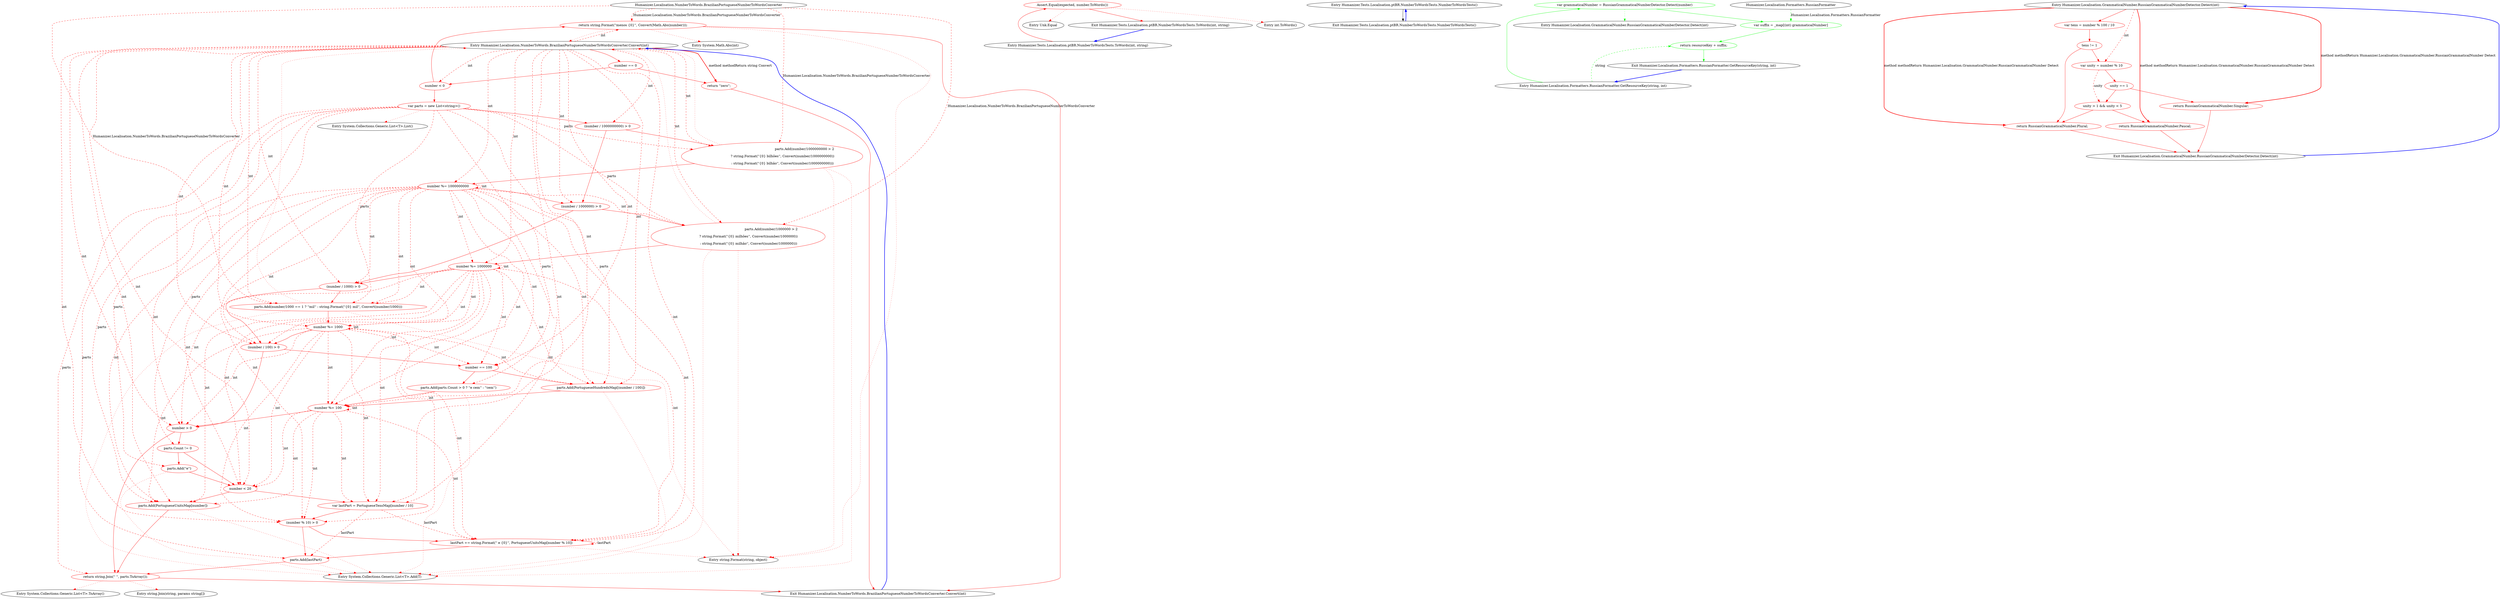 digraph  {
n37 [label="Humanizer.Localisation.NumberToWords.BrazilianPortugueseNumberToWordsConverter", span=""];
n0 [label="Entry Humanizer.Localisation.NumberToWords.BrazilianPortugueseNumberToWordsConverter.Convert(int)", span="11-11", cluster="Humanizer.Localisation.NumberToWords.BrazilianPortugueseNumberToWordsConverter.Convert(int)"];
n1 [label="number == 0", span="13-13", cluster="Humanizer.Localisation.NumberToWords.BrazilianPortugueseNumberToWordsConverter.Convert(int)", color=red, community=0];
n3 [label="number < 0", span="16-16", cluster="Humanizer.Localisation.NumberToWords.BrazilianPortugueseNumberToWordsConverter.Convert(int)", color=red, community=0];
n4 [label="return string.Format(''menos {0}'', Convert(Math.Abs(number)));", span="17-17", cluster="Humanizer.Localisation.NumberToWords.BrazilianPortugueseNumberToWordsConverter.Convert(int)", color=red, community=0];
n6 [label="(number / 1000000000) > 0", span="21-21", cluster="Humanizer.Localisation.NumberToWords.BrazilianPortugueseNumberToWordsConverter.Convert(int)", color=red, community=0];
n7 [label="parts.Add(number/1000000000 > 2\r\n                    ? string.Format(''{0} bilhões'', Convert(number/1000000000))\r\n                    : string.Format(''{0} bilhão'', Convert(number/1000000000)))", span="23-25", cluster="Humanizer.Localisation.NumberToWords.BrazilianPortugueseNumberToWordsConverter.Convert(int)", color=red, community=1];
n8 [label="number %= 1000000000", span="27-27", cluster="Humanizer.Localisation.NumberToWords.BrazilianPortugueseNumberToWordsConverter.Convert(int)", color=red, community=0];
n9 [label="(number / 1000000) > 0", span="30-30", cluster="Humanizer.Localisation.NumberToWords.BrazilianPortugueseNumberToWordsConverter.Convert(int)", color=red, community=0];
n10 [label="parts.Add(number/1000000 > 2\r\n                    ? string.Format(''{0} milhões'', Convert(number/1000000))\r\n                    : string.Format(''{0} milhão'', Convert(number/1000000)))", span="32-34", cluster="Humanizer.Localisation.NumberToWords.BrazilianPortugueseNumberToWordsConverter.Convert(int)", color=red, community=1];
n11 [label="number %= 1000000", span="36-36", cluster="Humanizer.Localisation.NumberToWords.BrazilianPortugueseNumberToWordsConverter.Convert(int)", color=red, community=0];
n12 [label="(number / 1000) > 0", span="39-39", cluster="Humanizer.Localisation.NumberToWords.BrazilianPortugueseNumberToWordsConverter.Convert(int)", color=red, community=0];
n13 [label="parts.Add(number/1000 == 1 ? ''mil'' : string.Format(''{0} mil'', Convert(number/1000)))", span="41-41", cluster="Humanizer.Localisation.NumberToWords.BrazilianPortugueseNumberToWordsConverter.Convert(int)", color=red, community=0];
n14 [label="number %= 1000", span="42-42", cluster="Humanizer.Localisation.NumberToWords.BrazilianPortugueseNumberToWordsConverter.Convert(int)", color=red, community=0];
n15 [label="(number / 100) > 0", span="45-45", cluster="Humanizer.Localisation.NumberToWords.BrazilianPortugueseNumberToWordsConverter.Convert(int)", color=red, community=0];
n16 [label="number == 100", span="47-47", cluster="Humanizer.Localisation.NumberToWords.BrazilianPortugueseNumberToWordsConverter.Convert(int)", color=red, community=0];
n18 [label="parts.Add(PortugueseHundredsMap[(number / 100)])", span="50-50", cluster="Humanizer.Localisation.NumberToWords.BrazilianPortugueseNumberToWordsConverter.Convert(int)", color=red, community=0];
n19 [label="number %= 100", span="52-52", cluster="Humanizer.Localisation.NumberToWords.BrazilianPortugueseNumberToWordsConverter.Convert(int)", color=red, community=0];
n20 [label="number > 0", span="55-55", cluster="Humanizer.Localisation.NumberToWords.BrazilianPortugueseNumberToWordsConverter.Convert(int)", color=red, community=0];
n23 [label="number < 20", span="60-60", cluster="Humanizer.Localisation.NumberToWords.BrazilianPortugueseNumberToWordsConverter.Convert(int)", color=red, community=0];
n24 [label="parts.Add(PortugueseUnitsMap[number])", span="61-61", cluster="Humanizer.Localisation.NumberToWords.BrazilianPortugueseNumberToWordsConverter.Convert(int)", color=red, community=0];
n25 [label="var lastPart = PortugueseTensMap[number / 10]", span="64-64", cluster="Humanizer.Localisation.NumberToWords.BrazilianPortugueseNumberToWordsConverter.Convert(int)", color=red, community=0];
n26 [label="(number % 10) > 0", span="65-65", cluster="Humanizer.Localisation.NumberToWords.BrazilianPortugueseNumberToWordsConverter.Convert(int)", color=red, community=0];
n27 [label="lastPart += string.Format('' e {0}'', PortugueseUnitsMap[number % 10])", span="66-66", cluster="Humanizer.Localisation.NumberToWords.BrazilianPortugueseNumberToWordsConverter.Convert(int)", color=red, community=0];
n2 [label="return ''zero'';", span="14-14", cluster="Humanizer.Localisation.NumberToWords.BrazilianPortugueseNumberToWordsConverter.Convert(int)", color=red, community=0];
n5 [label="var parts = new List<string>()", span="19-19", cluster="Humanizer.Localisation.NumberToWords.BrazilianPortugueseNumberToWordsConverter.Convert(int)", color=red, community=0];
n33 [label="Entry System.Collections.Generic.List<T>.List()", span="0-0", cluster="System.Collections.Generic.List<T>.List()"];
n17 [label="parts.Add(parts.Count > 0 ? ''e cem'' : ''cem'')", span="48-48", cluster="Humanizer.Localisation.NumberToWords.BrazilianPortugueseNumberToWordsConverter.Convert(int)", color=red, community=0];
n21 [label="parts.Count != 0", span="57-57", cluster="Humanizer.Localisation.NumberToWords.BrazilianPortugueseNumberToWordsConverter.Convert(int)", color=red, community=0];
n22 [label="parts.Add(''e'')", span="58-58", cluster="Humanizer.Localisation.NumberToWords.BrazilianPortugueseNumberToWordsConverter.Convert(int)", color=red, community=0];
n28 [label="parts.Add(lastPart)", span="68-68", cluster="Humanizer.Localisation.NumberToWords.BrazilianPortugueseNumberToWordsConverter.Convert(int)", color=red, community=0];
n29 [label="return string.Join('' '', parts.ToArray());", span="72-72", cluster="Humanizer.Localisation.NumberToWords.BrazilianPortugueseNumberToWordsConverter.Convert(int)", color=red, community=0];
n32 [label="Entry string.Format(string, object)", span="0-0", cluster="string.Format(string, object)"];
n34 [label="Entry System.Collections.Generic.List<T>.Add(T)", span="0-0", cluster="System.Collections.Generic.List<T>.Add(T)"];
n30 [label="Exit Humanizer.Localisation.NumberToWords.BrazilianPortugueseNumberToWordsConverter.Convert(int)", span="11-11", cluster="Humanizer.Localisation.NumberToWords.BrazilianPortugueseNumberToWordsConverter.Convert(int)"];
n31 [label="Entry System.Math.Abs(int)", span="0-0", cluster="System.Math.Abs(int)"];
n35 [label="Entry System.Collections.Generic.List<T>.ToArray()", span="0-0", cluster="System.Collections.Generic.List<T>.ToArray()"];
n36 [label="Entry string.Join(string, params string[])", span="0-0", cluster="string.Join(string, params string[])"];
m2_6 [label="Entry Unk.Equal", span="", cluster="Unk.Equal", file="NumberToWordsTests.cs"];
m2_0 [label="Entry Humanizer.Tests.Localisation.ptBR.NumberToWordsTests.NumberToWordsTests()", span="7-7", cluster="Humanizer.Tests.Localisation.ptBR.NumberToWordsTests.NumberToWordsTests()", file="NumberToWordsTests.cs"];
m2_1 [label="Exit Humanizer.Tests.Localisation.ptBR.NumberToWordsTests.NumberToWordsTests()", span="7-7", cluster="Humanizer.Tests.Localisation.ptBR.NumberToWordsTests.NumberToWordsTests()", file="NumberToWordsTests.cs"];
m2_2 [label="Entry Humanizer.Tests.Localisation.ptBR.NumberToWordsTests.ToWords(int, string)", span="41-41", cluster="Humanizer.Tests.Localisation.ptBR.NumberToWordsTests.ToWords(int, string)", file="NumberToWordsTests.cs"];
m2_3 [label="Assert.Equal(expected, number.ToWords())", span="43-43", cluster="Humanizer.Tests.Localisation.ptBR.NumberToWordsTests.ToWords(int, string)", color=red, community=0, file="NumberToWordsTests.cs"];
m2_4 [label="Exit Humanizer.Tests.Localisation.ptBR.NumberToWordsTests.ToWords(int, string)", span="41-41", cluster="Humanizer.Tests.Localisation.ptBR.NumberToWordsTests.ToWords(int, string)", file="NumberToWordsTests.cs"];
m2_5 [label="Entry int.ToWords()", span="28-28", cluster="int.ToWords()", file="NumberToWordsTests.cs"];
m3_5 [label="Entry Humanizer.Localisation.GrammaticalNumber.RussianGrammaticalNumberDetector.Detect(int)", span="4-4", cluster="Humanizer.Localisation.GrammaticalNumber.RussianGrammaticalNumberDetector.Detect(int)", file="RussianFormatter.cs"];
m3_0 [label="Entry Humanizer.Localisation.Formatters.RussianFormatter.GetResourceKey(string, int)", span="8-8", cluster="Humanizer.Localisation.Formatters.RussianFormatter.GetResourceKey(string, int)", file="RussianFormatter.cs"];
m3_1 [label="var grammaticalNumber = RussianGrammaticalNumberDetector.Detect(number)", span="10-10", cluster="Humanizer.Localisation.Formatters.RussianFormatter.GetResourceKey(string, int)", color=green, community=0, file="RussianFormatter.cs"];
m3_3 [label="return resourceKey + suffix;", span="12-12", cluster="Humanizer.Localisation.Formatters.RussianFormatter.GetResourceKey(string, int)", color=green, community=0, file="RussianFormatter.cs"];
m3_2 [label="var suffix = _map[(int) grammaticalNumber]", span="11-11", cluster="Humanizer.Localisation.Formatters.RussianFormatter.GetResourceKey(string, int)", color=green, community=0, file="RussianFormatter.cs"];
m3_4 [label="Exit Humanizer.Localisation.Formatters.RussianFormatter.GetResourceKey(string, int)", span="8-8", cluster="Humanizer.Localisation.Formatters.RussianFormatter.GetResourceKey(string, int)", file="RussianFormatter.cs"];
m3_6 [label="Humanizer.Localisation.Formatters.RussianFormatter", span="", file="RussianFormatter.cs"];
m5_0 [label="Entry Humanizer.Localisation.GrammaticalNumber.RussianGrammaticalNumberDetector.Detect(int)", span="4-4", cluster="Humanizer.Localisation.GrammaticalNumber.RussianGrammaticalNumberDetector.Detect(int)", file="RussianGrammaticalNumberDetector.cs"];
m5_1 [label="var tens = number % 100 / 10", span="6-6", cluster="Humanizer.Localisation.GrammaticalNumber.RussianGrammaticalNumberDetector.Detect(int)", color=red, community=0, file="RussianGrammaticalNumberDetector.cs"];
m5_3 [label="var unity = number % 10", span="9-9", cluster="Humanizer.Localisation.GrammaticalNumber.RussianGrammaticalNumberDetector.Detect(int)", color=red, community=0, file="RussianGrammaticalNumberDetector.cs"];
m5_2 [label="tens != 1", span="7-7", cluster="Humanizer.Localisation.GrammaticalNumber.RussianGrammaticalNumberDetector.Detect(int)", color=red, community=0, file="RussianGrammaticalNumberDetector.cs"];
m5_8 [label="return RussianGrammaticalNumber.Plural;", span="18-18", cluster="Humanizer.Localisation.GrammaticalNumber.RussianGrammaticalNumberDetector.Detect(int)", color=red, community=0, file="RussianGrammaticalNumberDetector.cs"];
m5_4 [label="unity == 1", span="11-11", cluster="Humanizer.Localisation.GrammaticalNumber.RussianGrammaticalNumberDetector.Detect(int)", color=red, community=0, file="RussianGrammaticalNumberDetector.cs"];
m5_6 [label="unity > 1 && unity < 5", span="14-14", cluster="Humanizer.Localisation.GrammaticalNumber.RussianGrammaticalNumberDetector.Detect(int)", color=red, community=0, file="RussianGrammaticalNumberDetector.cs"];
m5_5 [label="return RussianGrammaticalNumber.Singular;", span="12-12", cluster="Humanizer.Localisation.GrammaticalNumber.RussianGrammaticalNumberDetector.Detect(int)", color=red, community=0, file="RussianGrammaticalNumberDetector.cs"];
m5_7 [label="return RussianGrammaticalNumber.Paucal;", span="15-15", cluster="Humanizer.Localisation.GrammaticalNumber.RussianGrammaticalNumberDetector.Detect(int)", color=red, community=0, file="RussianGrammaticalNumberDetector.cs"];
m5_9 [label="Exit Humanizer.Localisation.GrammaticalNumber.RussianGrammaticalNumberDetector.Detect(int)", span="4-4", cluster="Humanizer.Localisation.GrammaticalNumber.RussianGrammaticalNumberDetector.Detect(int)", file="RussianGrammaticalNumberDetector.cs"];
n37 -> n4  [key=1, style=dashed, color=red, label="Humanizer.Localisation.NumberToWords.BrazilianPortugueseNumberToWordsConverter"];
n37 -> n7  [key=1, style=dashed, color=red, label="Humanizer.Localisation.NumberToWords.BrazilianPortugueseNumberToWordsConverter"];
n37 -> n10  [key=1, style=dashed, color=red, label="Humanizer.Localisation.NumberToWords.BrazilianPortugueseNumberToWordsConverter"];
n37 -> n13  [key=1, style=dashed, color=red, label="Humanizer.Localisation.NumberToWords.BrazilianPortugueseNumberToWordsConverter"];
n0 -> n1  [key=0, style=solid, color=red];
n0 -> n3  [key=1, style=dashed, color=red, label=int];
n0 -> n4  [key=1, style=dashed, color=red, label=int];
n0 -> n6  [key=1, style=dashed, color=red, label=int];
n0 -> n7  [key=1, style=dashed, color=red, label=int];
n0 -> n8  [key=1, style=dashed, color=red, label=int];
n0 -> n9  [key=1, style=dashed, color=red, label=int];
n0 -> n10  [key=1, style=dashed, color=red, label=int];
n0 -> n11  [key=1, style=dashed, color=red, label=int];
n0 -> n12  [key=1, style=dashed, color=red, label=int];
n0 -> n13  [key=1, style=dashed, color=red, label=int];
n0 -> n14  [key=1, style=dashed, color=red, label=int];
n0 -> n15  [key=1, style=dashed, color=red, label=int];
n0 -> n16  [key=1, style=dashed, color=red, label=int];
n0 -> n18  [key=1, style=dashed, color=red, label=int];
n0 -> n19  [key=1, style=dashed, color=red, label=int];
n0 -> n20  [key=1, style=dashed, color=red, label=int];
n0 -> n23  [key=1, style=dashed, color=red, label=int];
n0 -> n24  [key=1, style=dashed, color=red, label=int];
n0 -> n25  [key=1, style=dashed, color=red, label=int];
n0 -> n26  [key=1, style=dashed, color=red, label=int];
n0 -> n27  [key=1, style=dashed, color=red, label=int];
n0 -> n2  [key=3, color=red, style=bold, label="method methodReturn string Convert"];
n1 -> n2  [key=0, style=solid, color=red];
n1 -> n3  [key=0, style=solid, color=red];
n3 -> n4  [key=0, style=solid, color=red];
n3 -> n5  [key=0, style=solid, color=red];
n4 -> n30  [key=0, style=solid, color=red];
n4 -> n31  [key=2, style=dotted, color=red];
n4 -> n0  [key=2, style=dotted, color=red];
n4 -> n32  [key=2, style=dotted, color=red];
n6 -> n7  [key=0, style=solid, color=red];
n6 -> n9  [key=0, style=solid, color=red];
n7 -> n8  [key=0, style=solid, color=red];
n7 -> n0  [key=2, style=dotted, color=red];
n7 -> n32  [key=2, style=dotted, color=red];
n7 -> n34  [key=2, style=dotted, color=red];
n8 -> n9  [key=0, style=solid, color=red];
n8 -> n8  [key=1, style=dashed, color=red, label=int];
n8 -> n10  [key=1, style=dashed, color=red, label=int];
n8 -> n11  [key=1, style=dashed, color=red, label=int];
n8 -> n12  [key=1, style=dashed, color=red, label=int];
n8 -> n13  [key=1, style=dashed, color=red, label=int];
n8 -> n14  [key=1, style=dashed, color=red, label=int];
n8 -> n15  [key=1, style=dashed, color=red, label=int];
n8 -> n16  [key=1, style=dashed, color=red, label=int];
n8 -> n18  [key=1, style=dashed, color=red, label=int];
n8 -> n19  [key=1, style=dashed, color=red, label=int];
n8 -> n20  [key=1, style=dashed, color=red, label=int];
n8 -> n23  [key=1, style=dashed, color=red, label=int];
n8 -> n24  [key=1, style=dashed, color=red, label=int];
n8 -> n25  [key=1, style=dashed, color=red, label=int];
n8 -> n26  [key=1, style=dashed, color=red, label=int];
n8 -> n27  [key=1, style=dashed, color=red, label=int];
n9 -> n10  [key=0, style=solid, color=red];
n9 -> n12  [key=0, style=solid, color=red];
n10 -> n11  [key=0, style=solid, color=red];
n10 -> n0  [key=2, style=dotted, color=red];
n10 -> n32  [key=2, style=dotted, color=red];
n10 -> n34  [key=2, style=dotted, color=red];
n11 -> n12  [key=0, style=solid, color=red];
n11 -> n11  [key=1, style=dashed, color=red, label=int];
n11 -> n13  [key=1, style=dashed, color=red, label=int];
n11 -> n14  [key=1, style=dashed, color=red, label=int];
n11 -> n15  [key=1, style=dashed, color=red, label=int];
n11 -> n16  [key=1, style=dashed, color=red, label=int];
n11 -> n18  [key=1, style=dashed, color=red, label=int];
n11 -> n19  [key=1, style=dashed, color=red, label=int];
n11 -> n20  [key=1, style=dashed, color=red, label=int];
n11 -> n23  [key=1, style=dashed, color=red, label=int];
n11 -> n24  [key=1, style=dashed, color=red, label=int];
n11 -> n25  [key=1, style=dashed, color=red, label=int];
n11 -> n26  [key=1, style=dashed, color=red, label=int];
n11 -> n27  [key=1, style=dashed, color=red, label=int];
n12 -> n13  [key=0, style=solid, color=red];
n12 -> n15  [key=0, style=solid, color=red];
n13 -> n14  [key=0, style=solid, color=red];
n13 -> n0  [key=2, style=dotted, color=red];
n13 -> n32  [key=2, style=dotted, color=red];
n13 -> n34  [key=2, style=dotted, color=red];
n14 -> n15  [key=0, style=solid, color=red];
n14 -> n14  [key=1, style=dashed, color=red, label=int];
n14 -> n16  [key=1, style=dashed, color=red, label=int];
n14 -> n18  [key=1, style=dashed, color=red, label=int];
n14 -> n19  [key=1, style=dashed, color=red, label=int];
n14 -> n20  [key=1, style=dashed, color=red, label=int];
n14 -> n23  [key=1, style=dashed, color=red, label=int];
n14 -> n24  [key=1, style=dashed, color=red, label=int];
n14 -> n25  [key=1, style=dashed, color=red, label=int];
n14 -> n26  [key=1, style=dashed, color=red, label=int];
n14 -> n27  [key=1, style=dashed, color=red, label=int];
n15 -> n16  [key=0, style=solid, color=red];
n15 -> n20  [key=0, style=solid, color=red];
n16 -> n17  [key=0, style=solid, color=red];
n16 -> n18  [key=0, style=solid, color=red];
n18 -> n19  [key=0, style=solid, color=red];
n18 -> n34  [key=2, style=dotted, color=red];
n19 -> n20  [key=0, style=solid, color=red];
n19 -> n19  [key=1, style=dashed, color=red, label=int];
n19 -> n23  [key=1, style=dashed, color=red, label=int];
n19 -> n24  [key=1, style=dashed, color=red, label=int];
n19 -> n25  [key=1, style=dashed, color=red, label=int];
n19 -> n26  [key=1, style=dashed, color=red, label=int];
n19 -> n27  [key=1, style=dashed, color=red, label=int];
n20 -> n21  [key=0, style=solid, color=red];
n20 -> n29  [key=0, style=solid, color=red];
n23 -> n24  [key=0, style=solid, color=red];
n23 -> n25  [key=0, style=solid, color=red];
n24 -> n29  [key=0, style=solid, color=red];
n24 -> n34  [key=2, style=dotted, color=red];
n25 -> n26  [key=0, style=solid, color=red];
n25 -> n27  [key=1, style=dashed, color=red, label=lastPart];
n25 -> n28  [key=1, style=dashed, color=red, label=lastPart];
n26 -> n27  [key=0, style=solid, color=red];
n26 -> n28  [key=0, style=solid, color=red];
n27 -> n28  [key=0, style=solid, color=red];
n27 -> n32  [key=2, style=dotted, color=red];
n27 -> n27  [key=1, style=dashed, color=red, label=lastPart];
n2 -> n30  [key=0, style=solid, color=red];
n5 -> n6  [key=0, style=solid, color=red];
n5 -> n33  [key=2, style=dotted, color=red];
n5 -> n7  [key=1, style=dashed, color=red, label=parts];
n5 -> n10  [key=1, style=dashed, color=red, label=parts];
n5 -> n13  [key=1, style=dashed, color=red, label=parts];
n5 -> n17  [key=1, style=dashed, color=red, label=parts];
n5 -> n18  [key=1, style=dashed, color=red, label=parts];
n5 -> n21  [key=1, style=dashed, color=red, label=parts];
n5 -> n22  [key=1, style=dashed, color=red, label=parts];
n5 -> n24  [key=1, style=dashed, color=red, label=parts];
n5 -> n28  [key=1, style=dashed, color=red, label=parts];
n5 -> n29  [key=1, style=dashed, color=red, label=parts];
n17 -> n19  [key=0, style=solid, color=red];
n17 -> n34  [key=2, style=dotted, color=red];
n21 -> n22  [key=0, style=solid, color=red];
n21 -> n23  [key=0, style=solid, color=red];
n22 -> n23  [key=0, style=solid, color=red];
n22 -> n34  [key=2, style=dotted, color=red];
n28 -> n29  [key=0, style=solid, color=red];
n28 -> n34  [key=2, style=dotted, color=red];
n29 -> n30  [key=0, style=solid, color=red];
n29 -> n35  [key=2, style=dotted, color=red];
n29 -> n36  [key=2, style=dotted, color=red];
n30 -> n0  [key=0, style=bold, color=blue];
m2_0 -> m2_1  [key=0, style=solid];
m2_1 -> m2_0  [key=0, style=bold, color=blue];
m2_2 -> m2_3  [key=0, style=solid, color=red];
m2_3 -> m2_4  [key=0, style=solid, color=red];
m2_3 -> m2_5  [key=2, style=dotted, color=red];
m2_3 -> m2_6  [key=2, style=dotted, color=red];
m2_4 -> m2_2  [key=0, style=bold, color=blue];
m3_0 -> m3_1  [key=0, style=solid, color=green];
m3_0 -> m3_3  [key=1, style=dashed, color=green, label=string];
m3_1 -> m3_2  [key=0, style=solid, color=green];
m3_1 -> m3_5  [key=2, style=dotted, color=green];
m3_3 -> m3_4  [key=0, style=solid, color=green];
m3_2 -> m3_3  [key=0, style=solid, color=green];
m3_4 -> m3_0  [key=0, style=bold, color=blue];
m3_6 -> m3_2  [key=1, style=dashed, color=green, label="Humanizer.Localisation.Formatters.RussianFormatter"];
m5_0 -> m5_1  [key=0, style=solid, color=red];
m5_0 -> m5_3  [key=1, style=dashed, color=red, label=int];
m5_0 -> m5_5  [key=3, color=red, style=bold, label="method methodReturn Humanizer.Localisation.GrammaticalNumber.RussianGrammaticalNumber Detect"];
m5_0 -> m5_7  [key=3, color=red, style=bold, label="method methodReturn Humanizer.Localisation.GrammaticalNumber.RussianGrammaticalNumber Detect"];
m5_0 -> m5_8  [key=3, color=red, style=bold, label="method methodReturn Humanizer.Localisation.GrammaticalNumber.RussianGrammaticalNumber Detect"];
m5_1 -> m5_2  [key=0, style=solid, color=red];
m5_3 -> m5_4  [key=0, style=solid, color=red];
m5_3 -> m5_6  [key=1, style=dashed, color=red, label=unity];
m5_2 -> m5_3  [key=0, style=solid, color=red];
m5_2 -> m5_8  [key=0, style=solid, color=red];
m5_8 -> m5_9  [key=0, style=solid, color=red];
m5_4 -> m5_5  [key=0, style=solid, color=red];
m5_4 -> m5_6  [key=0, style=solid, color=red];
m5_6 -> m5_7  [key=0, style=solid, color=red];
m5_6 -> m5_8  [key=0, style=solid, color=red];
m5_5 -> m5_9  [key=0, style=solid, color=red];
m5_7 -> m5_9  [key=0, style=solid, color=red];
m5_9 -> m5_0  [key=0, style=bold, color=blue];
}
